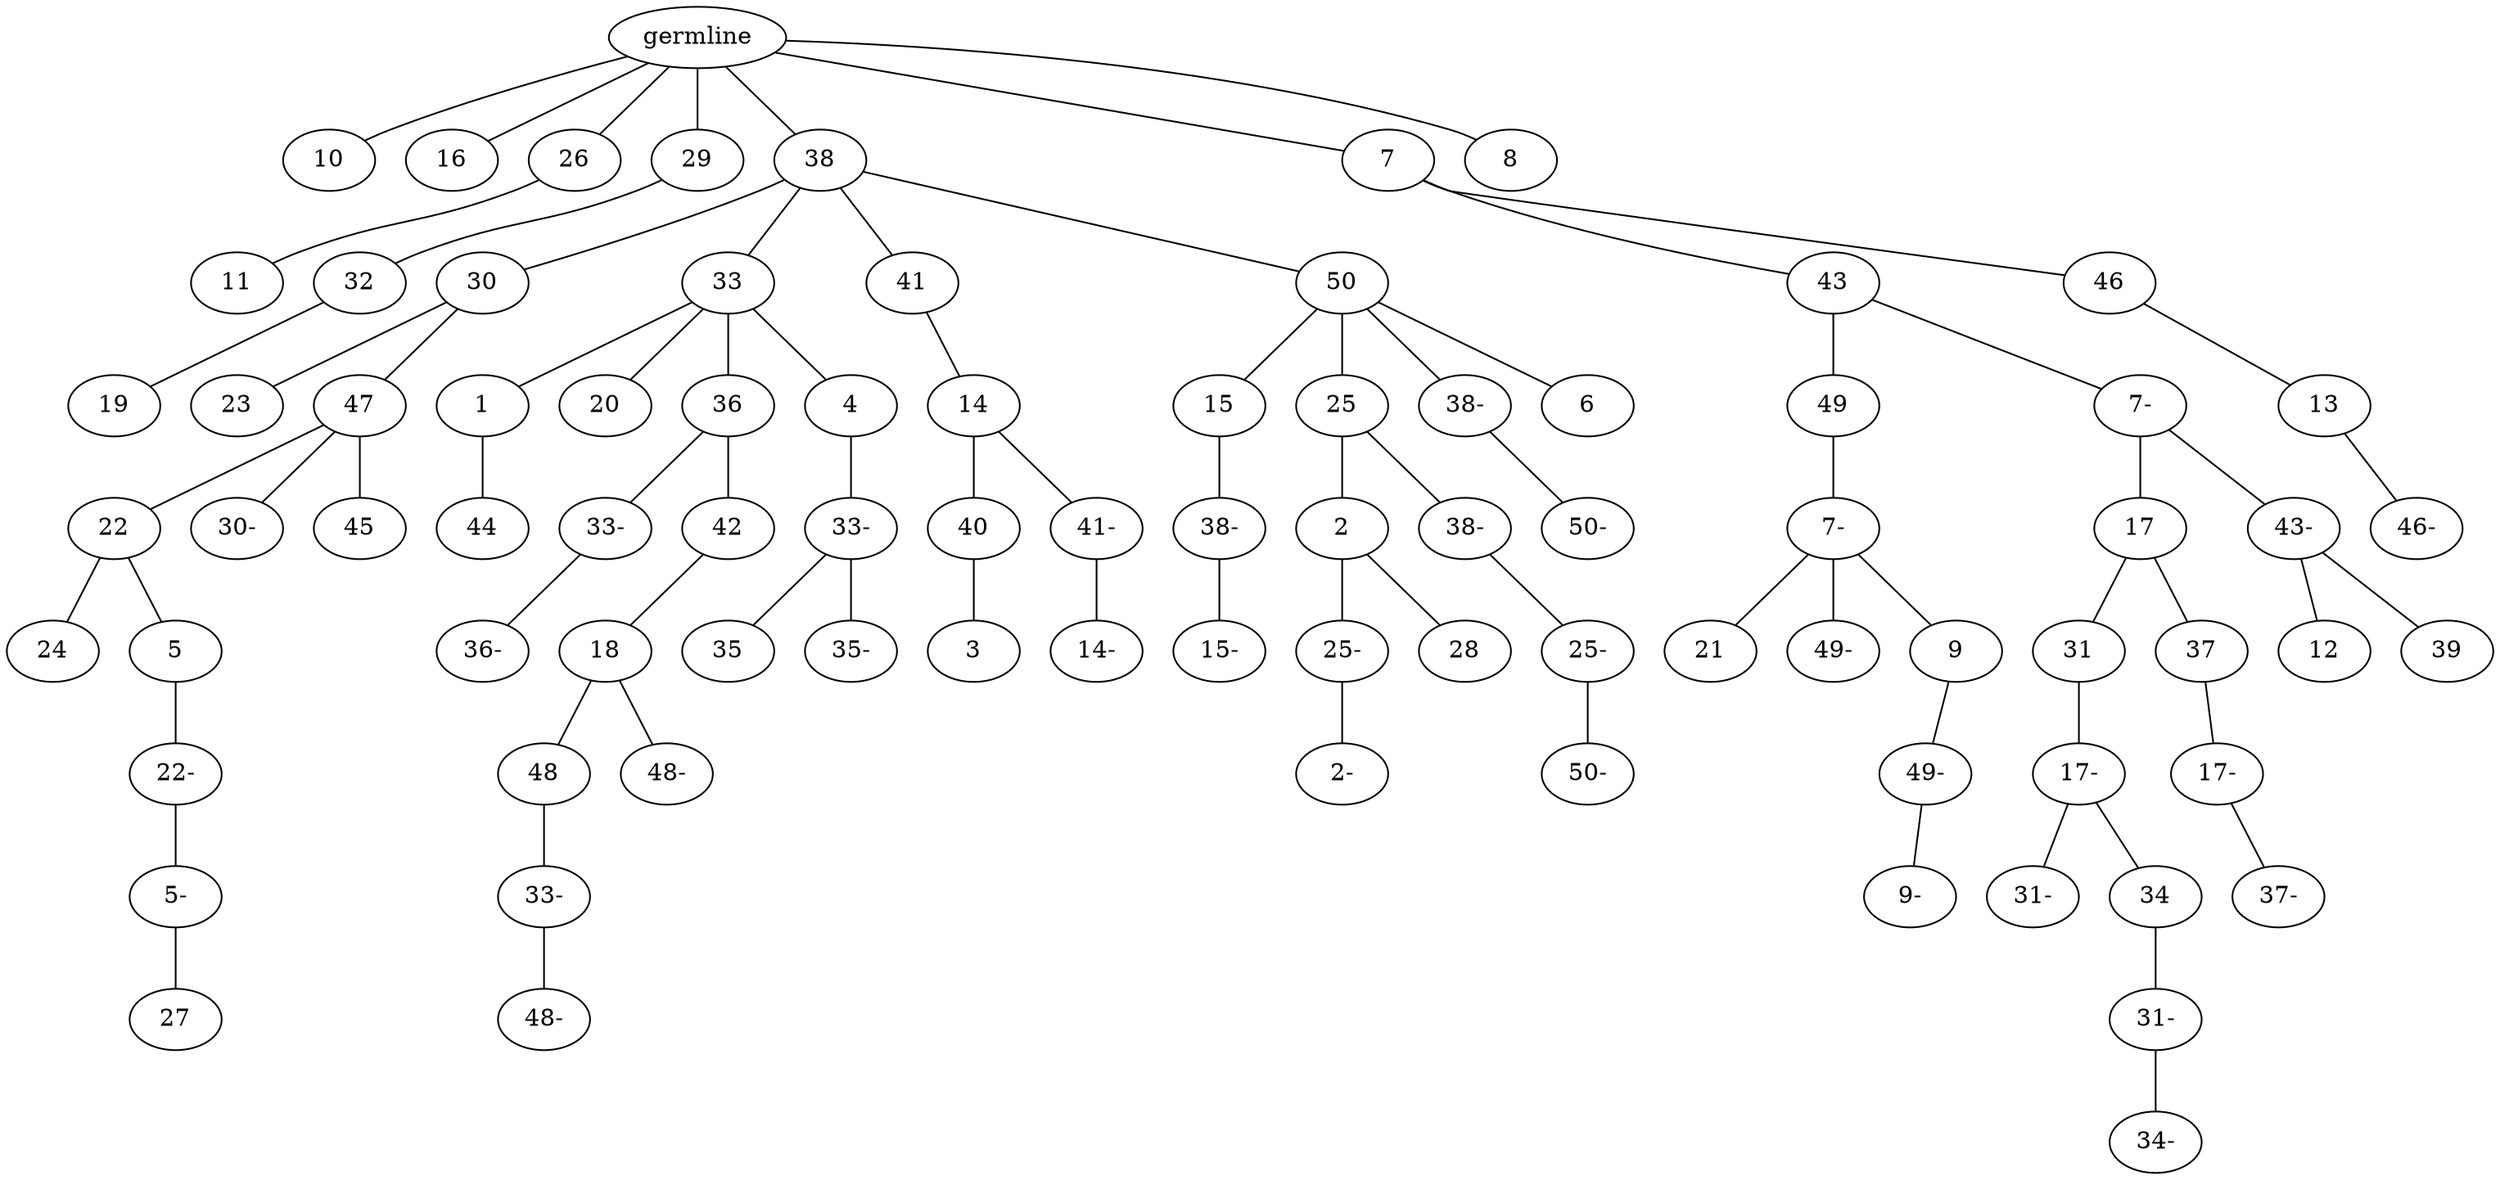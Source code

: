 graph tree {
    "140246089638720" [label="germline"];
    "140246087540160" [label="10"];
    "140246087538000" [label="16"];
    "140246087539344" [label="26"];
    "140246087536800" [label="11"];
    "140246087538384" [label="29"];
    "140246087539152" [label="32"];
    "140246087537184" [label="19"];
    "140246087537616" [label="38"];
    "140246087540256" [label="30"];
    "140246087537088" [label="23"];
    "140246087539920" [label="47"];
    "140246108098464" [label="22"];
    "140246093771104" [label="24"];
    "140246093774080" [label="5"];
    "140246093773840" [label="22-"];
    "140246093771152" [label="5-"];
    "140246093772784" [label="27"];
    "140246108096064" [label="30-"];
    "140246093771920" [label="45"];
    "140246090555696" [label="33"];
    "140246093771680" [label="1"];
    "140246093772256" [label="44"];
    "140246093772400" [label="20"];
    "140246093774320" [label="36"];
    "140246093771392" [label="33-"];
    "140246093771296" [label="36-"];
    "140246093770960" [label="42"];
    "140246093772016" [label="18"];
    "140246101490368" [label="48"];
    "140246101491424" [label="33-"];
    "140246101488736" [label="48-"];
    "140246093771056" [label="48-"];
    "140246093772736" [label="4"];
    "140246093774032" [label="33-"];
    "140246093771584" [label="35"];
    "140246093773888" [label="35-"];
    "140246093940432" [label="41"];
    "140246093772592" [label="14"];
    "140246089358640" [label="40"];
    "140246089356288" [label="3"];
    "140246089358592" [label="41-"];
    "140246089359264" [label="14-"];
    "140246093772880" [label="50"];
    "140246089358112" [label="15"];
    "140246089356864" [label="38-"];
    "140246089355712" [label="15-"];
    "140246089356144" [label="25"];
    "140246089358688" [label="2"];
    "140246089357872" [label="25-"];
    "140246089356576" [label="2-"];
    "140246089358832" [label="28"];
    "140246089358256" [label="38-"];
    "140246089355376" [label="25-"];
    "140246092014112" [label="50-"];
    "140246089355568" [label="38-"];
    "140246092013728" [label="50-"];
    "140246089356096" [label="6"];
    "140246089358976" [label="7"];
    "140246092015984" [label="43"];
    "140246092016464" [label="49"];
    "140246092017088" [label="7-"];
    "140246092017184" [label="21"];
    "140246092016656" [label="49-"];
    "140246092014592" [label="9"];
    "140246092014928" [label="49-"];
    "140246092015888" [label="9-"];
    "140246092014688" [label="7-"];
    "140246092014304" [label="17"];
    "140246092013824" [label="31"];
    "140246093849552" [label="17-"];
    "140246104420656" [label="31-"];
    "140246104422336" [label="34"];
    "140246104423632" [label="31-"];
    "140246104420512" [label="34-"];
    "140246092016128" [label="37"];
    "140246104423296" [label="17-"];
    "140246104420848" [label="37-"];
    "140246092015936" [label="43-"];
    "140246104421424" [label="12"];
    "140246104423344" [label="39"];
    "140246092014448" [label="46"];
    "140246092014160" [label="13"];
    "140246104423968" [label="46-"];
    "140246087539680" [label="8"];
    "140246089638720" -- "140246087540160";
    "140246089638720" -- "140246087538000";
    "140246089638720" -- "140246087539344";
    "140246089638720" -- "140246087538384";
    "140246089638720" -- "140246087537616";
    "140246089638720" -- "140246089358976";
    "140246089638720" -- "140246087539680";
    "140246087539344" -- "140246087536800";
    "140246087538384" -- "140246087539152";
    "140246087539152" -- "140246087537184";
    "140246087537616" -- "140246087540256";
    "140246087537616" -- "140246090555696";
    "140246087537616" -- "140246093940432";
    "140246087537616" -- "140246093772880";
    "140246087540256" -- "140246087537088";
    "140246087540256" -- "140246087539920";
    "140246087539920" -- "140246108098464";
    "140246087539920" -- "140246108096064";
    "140246087539920" -- "140246093771920";
    "140246108098464" -- "140246093771104";
    "140246108098464" -- "140246093774080";
    "140246093774080" -- "140246093773840";
    "140246093773840" -- "140246093771152";
    "140246093771152" -- "140246093772784";
    "140246090555696" -- "140246093771680";
    "140246090555696" -- "140246093772400";
    "140246090555696" -- "140246093774320";
    "140246090555696" -- "140246093772736";
    "140246093771680" -- "140246093772256";
    "140246093774320" -- "140246093771392";
    "140246093774320" -- "140246093770960";
    "140246093771392" -- "140246093771296";
    "140246093770960" -- "140246093772016";
    "140246093772016" -- "140246101490368";
    "140246093772016" -- "140246093771056";
    "140246101490368" -- "140246101491424";
    "140246101491424" -- "140246101488736";
    "140246093772736" -- "140246093774032";
    "140246093774032" -- "140246093771584";
    "140246093774032" -- "140246093773888";
    "140246093940432" -- "140246093772592";
    "140246093772592" -- "140246089358640";
    "140246093772592" -- "140246089358592";
    "140246089358640" -- "140246089356288";
    "140246089358592" -- "140246089359264";
    "140246093772880" -- "140246089358112";
    "140246093772880" -- "140246089356144";
    "140246093772880" -- "140246089355568";
    "140246093772880" -- "140246089356096";
    "140246089358112" -- "140246089356864";
    "140246089356864" -- "140246089355712";
    "140246089356144" -- "140246089358688";
    "140246089356144" -- "140246089358256";
    "140246089358688" -- "140246089357872";
    "140246089358688" -- "140246089358832";
    "140246089357872" -- "140246089356576";
    "140246089358256" -- "140246089355376";
    "140246089355376" -- "140246092014112";
    "140246089355568" -- "140246092013728";
    "140246089358976" -- "140246092015984";
    "140246089358976" -- "140246092014448";
    "140246092015984" -- "140246092016464";
    "140246092015984" -- "140246092014688";
    "140246092016464" -- "140246092017088";
    "140246092017088" -- "140246092017184";
    "140246092017088" -- "140246092016656";
    "140246092017088" -- "140246092014592";
    "140246092014592" -- "140246092014928";
    "140246092014928" -- "140246092015888";
    "140246092014688" -- "140246092014304";
    "140246092014688" -- "140246092015936";
    "140246092014304" -- "140246092013824";
    "140246092014304" -- "140246092016128";
    "140246092013824" -- "140246093849552";
    "140246093849552" -- "140246104420656";
    "140246093849552" -- "140246104422336";
    "140246104422336" -- "140246104423632";
    "140246104423632" -- "140246104420512";
    "140246092016128" -- "140246104423296";
    "140246104423296" -- "140246104420848";
    "140246092015936" -- "140246104421424";
    "140246092015936" -- "140246104423344";
    "140246092014448" -- "140246092014160";
    "140246092014160" -- "140246104423968";
}
